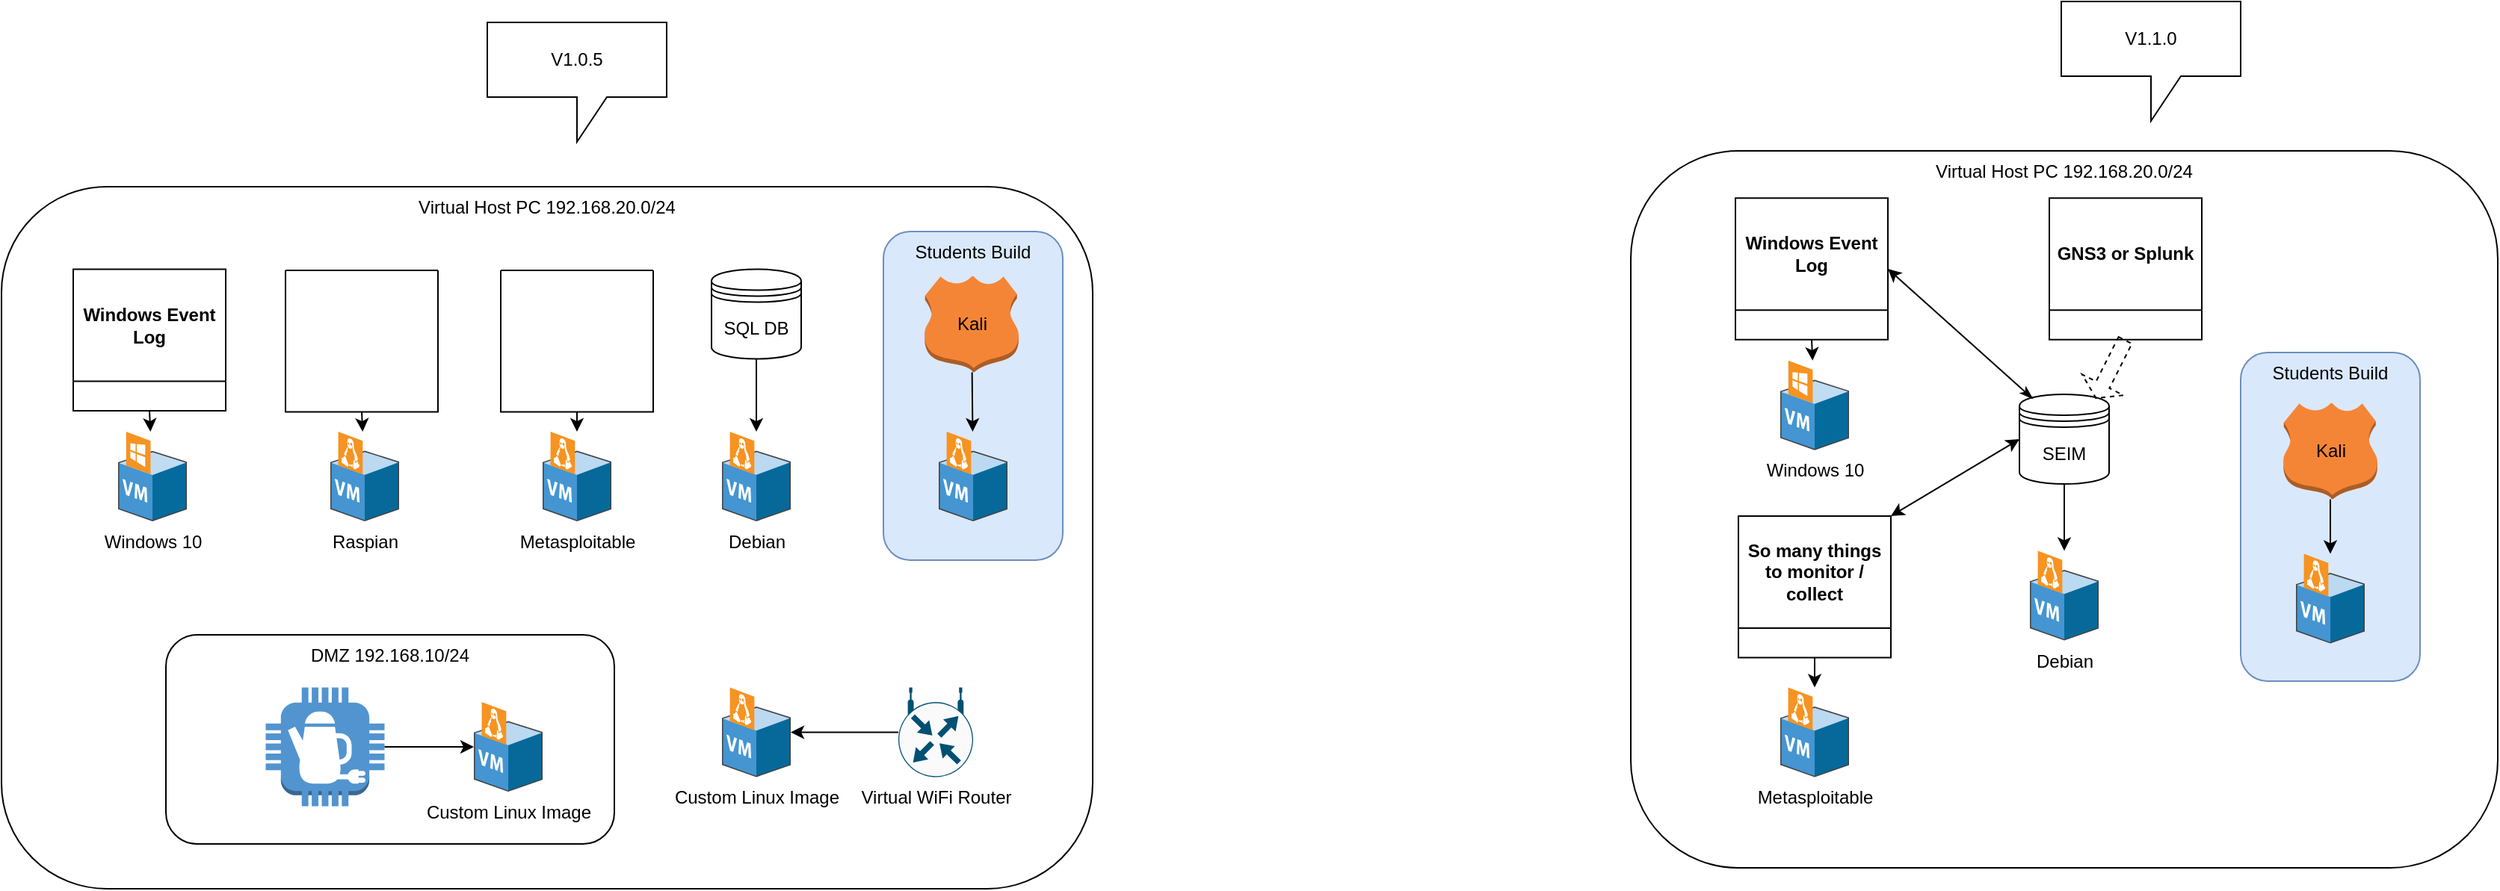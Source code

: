 <mxfile version="24.3.1" type="github">
  <diagram id="l8hXMBHkgcEJcSW0mbfh" name="Page-1">
    <mxGraphModel dx="736" dy="541" grid="1" gridSize="10" guides="1" tooltips="1" connect="1" arrows="1" fold="1" page="1" pageScale="1" pageWidth="1169" pageHeight="827" background="none" math="0" shadow="0">
      <root>
        <mxCell id="0" />
        <mxCell id="1" parent="0" />
        <mxCell id="lg6u2N_QulWBPJrrKfVZ-14" value="Virtual Host PC 192.168.20.0/24" style="rounded=1;whiteSpace=wrap;html=1;verticalAlign=top;" parent="1" vertex="1">
          <mxGeometry x="190" y="274" width="730" height="470" as="geometry" />
        </mxCell>
        <mxCell id="lg6u2N_QulWBPJrrKfVZ-9" value="Students Build" style="rounded=1;whiteSpace=wrap;html=1;verticalAlign=top;fillColor=#dae8fc;strokeColor=#6c8ebf;" parent="1" vertex="1">
          <mxGeometry x="780" y="304" width="120" height="220" as="geometry" />
        </mxCell>
        <mxCell id="lg6u2N_QulWBPJrrKfVZ-5" value="Debian" style="shadow=0;dashed=0;html=1;labelPosition=center;verticalLabelPosition=bottom;verticalAlign=top;align=center;outlineConnect=0;shape=mxgraph.veeam.3d.vm_linux;" parent="1" vertex="1">
          <mxGeometry x="672" y="438" width="46" height="60" as="geometry" />
        </mxCell>
        <mxCell id="lg6u2N_QulWBPJrrKfVZ-6" value="" style="shadow=0;dashed=0;html=1;labelPosition=center;verticalLabelPosition=bottom;verticalAlign=top;align=center;outlineConnect=0;shape=mxgraph.veeam.3d.vm_linux;" parent="1" vertex="1">
          <mxGeometry x="817" y="438" width="46" height="60" as="geometry" />
        </mxCell>
        <mxCell id="lg6u2N_QulWBPJrrKfVZ-8" value="Kali" style="outlineConnect=0;dashed=0;verticalLabelPosition=middle;verticalAlign=middle;align=center;html=1;shape=mxgraph.aws3.hosted_zone;fillColor=#F58536;gradientColor=none;labelPosition=center;" parent="1" vertex="1">
          <mxGeometry x="807.5" y="333.75" width="63" height="64.5" as="geometry" />
        </mxCell>
        <mxCell id="lg6u2N_QulWBPJrrKfVZ-15" value="Metasploitable" style="shadow=0;dashed=0;html=1;labelPosition=center;verticalLabelPosition=bottom;verticalAlign=top;align=center;outlineConnect=0;shape=mxgraph.veeam.3d.vm_linux;" parent="1" vertex="1">
          <mxGeometry x="552" y="438" width="46" height="60" as="geometry" />
        </mxCell>
        <mxCell id="lg6u2N_QulWBPJrrKfVZ-26" value="" style="endArrow=classic;html=1;rounded=0;" parent="1" source="lg6u2N_QulWBPJrrKfVZ-8" target="lg6u2N_QulWBPJrrKfVZ-6" edge="1">
          <mxGeometry width="50" height="50" relative="1" as="geometry">
            <mxPoint x="780" y="494" as="sourcePoint" />
            <mxPoint x="830" y="444" as="targetPoint" />
          </mxGeometry>
        </mxCell>
        <mxCell id="lg6u2N_QulWBPJrrKfVZ-30" value="Windows 10" style="shadow=0;dashed=0;html=1;labelPosition=center;verticalLabelPosition=bottom;verticalAlign=top;align=center;outlineConnect=0;shape=mxgraph.veeam.3d.vm_windows;" parent="1" vertex="1">
          <mxGeometry x="268" y="438" width="46" height="60" as="geometry" />
        </mxCell>
        <mxCell id="lg6u2N_QulWBPJrrKfVZ-35" value="Raspian" style="shadow=0;dashed=0;html=1;labelPosition=center;verticalLabelPosition=bottom;verticalAlign=top;align=center;outlineConnect=0;shape=mxgraph.veeam.3d.vm_linux;" parent="1" vertex="1">
          <mxGeometry x="410" y="438" width="46" height="60" as="geometry" />
        </mxCell>
        <mxCell id="lg6u2N_QulWBPJrrKfVZ-36" value="" style="endArrow=classic;html=1;rounded=0;exitX=0.5;exitY=1;exitDx=0;exitDy=0;" parent="1" source="lg6u2N_QulWBPJrrKfVZ-43" target="lg6u2N_QulWBPJrrKfVZ-35" edge="1">
          <mxGeometry width="50" height="50" relative="1" as="geometry">
            <mxPoint x="433" y="426" as="sourcePoint" />
            <mxPoint x="507" y="348.25" as="targetPoint" />
          </mxGeometry>
        </mxCell>
        <mxCell id="lg6u2N_QulWBPJrrKfVZ-38" value="" style="endArrow=classic;html=1;rounded=0;exitX=0.5;exitY=1;exitDx=0;exitDy=0;" parent="1" source="lg6u2N_QulWBPJrrKfVZ-42" target="lg6u2N_QulWBPJrrKfVZ-30" edge="1">
          <mxGeometry width="50" height="50" relative="1" as="geometry">
            <mxPoint x="291.309" y="422.8" as="sourcePoint" />
            <mxPoint x="830" y="444" as="targetPoint" />
          </mxGeometry>
        </mxCell>
        <mxCell id="lg6u2N_QulWBPJrrKfVZ-40" value="" style="endArrow=classic;html=1;rounded=0;exitX=0.5;exitY=1;exitDx=0;exitDy=0;" parent="1" source="lg6u2N_QulWBPJrrKfVZ-44" target="lg6u2N_QulWBPJrrKfVZ-15" edge="1">
          <mxGeometry width="50" height="50" relative="1" as="geometry">
            <mxPoint x="574.527" y="425.8" as="sourcePoint" />
            <mxPoint x="830" y="444" as="targetPoint" />
          </mxGeometry>
        </mxCell>
        <mxCell id="lg6u2N_QulWBPJrrKfVZ-42" value="Windows Event Log" style="swimlane;startSize=75;whiteSpace=wrap;verticalAlign=middle;labelPosition=center;verticalLabelPosition=middle;align=center;" parent="1" vertex="1">
          <mxGeometry x="238" y="329.25" width="102" height="94.75" as="geometry" />
        </mxCell>
        <mxCell id="lg6u2N_QulWBPJrrKfVZ-43" value="" style="swimlane;startSize=0;" parent="1" vertex="1">
          <mxGeometry x="380" y="330" width="102" height="94.75" as="geometry" />
        </mxCell>
        <mxCell id="lg6u2N_QulWBPJrrKfVZ-44" value="" style="swimlane;startSize=0;" parent="1" vertex="1">
          <mxGeometry x="524" y="330" width="102" height="94.75" as="geometry" />
        </mxCell>
        <mxCell id="lg6u2N_QulWBPJrrKfVZ-46" value="DMZ 192.168.10/24" style="rounded=1;whiteSpace=wrap;html=1;verticalAlign=top;fillColor=none;" parent="1" vertex="1">
          <mxGeometry x="300" y="574" width="300" height="140" as="geometry" />
        </mxCell>
        <mxCell id="lg6u2N_QulWBPJrrKfVZ-18" value="" style="outlineConnect=0;dashed=0;verticalLabelPosition=bottom;verticalAlign=top;align=center;html=1;shape=mxgraph.aws3.coffee_pot;fillColor=#5294CF;gradientColor=none;" parent="1" vertex="1">
          <mxGeometry x="366.75" y="609.25" width="79.5" height="79.5" as="geometry" />
        </mxCell>
        <mxCell id="lg6u2N_QulWBPJrrKfVZ-49" value="" style="edgeStyle=orthogonalEdgeStyle;rounded=0;orthogonalLoop=1;jettySize=auto;html=1;" parent="1" source="lg6u2N_QulWBPJrrKfVZ-48" target="lg6u2N_QulWBPJrrKfVZ-5" edge="1">
          <mxGeometry relative="1" as="geometry">
            <Array as="points" />
          </mxGeometry>
        </mxCell>
        <mxCell id="lg6u2N_QulWBPJrrKfVZ-48" value="SQL DB" style="shape=datastore;whiteSpace=wrap;html=1;" parent="1" vertex="1">
          <mxGeometry x="665" y="329.25" width="60" height="60" as="geometry" />
        </mxCell>
        <mxCell id="lg6u2N_QulWBPJrrKfVZ-50" value="Virtual WiFi Router" style="sketch=0;points=[[0.5,0,0],[1,0.5,0],[0.5,1,0],[0,0.5,0],[0.145,0.145,0],[0.856,0.145,0],[0.855,0.856,0],[0.145,0.855,0]];verticalLabelPosition=bottom;html=1;verticalAlign=top;aspect=fixed;align=center;pointerEvents=1;shape=mxgraph.cisco19.rect;prIcon=wireless_router;fillColor=#FAFAFA;strokeColor=#005073;labelPosition=center;" parent="1" vertex="1">
          <mxGeometry x="790" y="609.25" width="50" height="60" as="geometry" />
        </mxCell>
        <mxCell id="lg6u2N_QulWBPJrrKfVZ-51" value="Custom Linux Image" style="shadow=0;dashed=0;html=1;labelPosition=center;verticalLabelPosition=bottom;verticalAlign=top;align=center;outlineConnect=0;shape=mxgraph.veeam.3d.vm_linux;" parent="1" vertex="1">
          <mxGeometry x="506" y="619" width="46" height="60" as="geometry" />
        </mxCell>
        <mxCell id="lg6u2N_QulWBPJrrKfVZ-52" value="" style="endArrow=classic;html=1;rounded=0;" parent="1" source="lg6u2N_QulWBPJrrKfVZ-18" target="lg6u2N_QulWBPJrrKfVZ-51" edge="1">
          <mxGeometry width="50" height="50" relative="1" as="geometry">
            <mxPoint x="780" y="584" as="sourcePoint" />
            <mxPoint x="830" y="534" as="targetPoint" />
          </mxGeometry>
        </mxCell>
        <mxCell id="lg6u2N_QulWBPJrrKfVZ-53" value="Custom Linux Image" style="shadow=0;dashed=0;html=1;labelPosition=center;verticalLabelPosition=bottom;verticalAlign=top;align=center;outlineConnect=0;shape=mxgraph.veeam.3d.vm_linux;" parent="1" vertex="1">
          <mxGeometry x="672" y="609.25" width="46" height="60" as="geometry" />
        </mxCell>
        <mxCell id="lg6u2N_QulWBPJrrKfVZ-54" value="" style="endArrow=classic;html=1;rounded=0;exitX=0;exitY=0.5;exitDx=0;exitDy=0;exitPerimeter=0;" parent="1" source="lg6u2N_QulWBPJrrKfVZ-50" target="lg6u2N_QulWBPJrrKfVZ-53" edge="1">
          <mxGeometry width="50" height="50" relative="1" as="geometry">
            <mxPoint x="770" y="644" as="sourcePoint" />
            <mxPoint x="830" y="534" as="targetPoint" />
          </mxGeometry>
        </mxCell>
        <mxCell id="HJctW9A064tmooR44P-Z-25" value="Virtual Host PC 192.168.20.0/24" style="rounded=1;whiteSpace=wrap;html=1;verticalAlign=top;" vertex="1" parent="1">
          <mxGeometry x="1280" y="250" width="580" height="480" as="geometry" />
        </mxCell>
        <mxCell id="HJctW9A064tmooR44P-Z-26" value="Students Build" style="rounded=1;whiteSpace=wrap;html=1;verticalAlign=top;fillColor=#dae8fc;strokeColor=#6c8ebf;" vertex="1" parent="1">
          <mxGeometry x="1688" y="385" width="120" height="220" as="geometry" />
        </mxCell>
        <mxCell id="HJctW9A064tmooR44P-Z-27" value="Debian" style="shadow=0;dashed=0;html=1;labelPosition=center;verticalLabelPosition=bottom;verticalAlign=top;align=center;outlineConnect=0;shape=mxgraph.veeam.3d.vm_linux;" vertex="1" parent="1">
          <mxGeometry x="1547" y="517.75" width="46" height="60" as="geometry" />
        </mxCell>
        <mxCell id="HJctW9A064tmooR44P-Z-28" value="" style="shadow=0;dashed=0;html=1;labelPosition=center;verticalLabelPosition=bottom;verticalAlign=top;align=center;outlineConnect=0;shape=mxgraph.veeam.3d.vm_linux;" vertex="1" parent="1">
          <mxGeometry x="1725" y="519.75" width="46" height="60" as="geometry" />
        </mxCell>
        <mxCell id="HJctW9A064tmooR44P-Z-29" value="Kali" style="outlineConnect=0;dashed=0;verticalLabelPosition=middle;verticalAlign=middle;align=center;html=1;shape=mxgraph.aws3.hosted_zone;fillColor=#F58536;gradientColor=none;labelPosition=center;" vertex="1" parent="1">
          <mxGeometry x="1716.5" y="418.75" width="63" height="64.5" as="geometry" />
        </mxCell>
        <mxCell id="HJctW9A064tmooR44P-Z-30" value="Metasploitable" style="shadow=0;dashed=0;html=1;labelPosition=center;verticalLabelPosition=bottom;verticalAlign=top;align=center;outlineConnect=0;shape=mxgraph.veeam.3d.vm_linux;" vertex="1" parent="1">
          <mxGeometry x="1380" y="609.25" width="46" height="60" as="geometry" />
        </mxCell>
        <mxCell id="HJctW9A064tmooR44P-Z-31" value="" style="endArrow=classic;html=1;rounded=0;" edge="1" parent="1" source="HJctW9A064tmooR44P-Z-29" target="HJctW9A064tmooR44P-Z-28">
          <mxGeometry width="50" height="50" relative="1" as="geometry">
            <mxPoint x="1745" y="484" as="sourcePoint" />
            <mxPoint x="1795" y="434" as="targetPoint" />
          </mxGeometry>
        </mxCell>
        <mxCell id="HJctW9A064tmooR44P-Z-32" value="Windows 10" style="shadow=0;dashed=0;html=1;labelPosition=center;verticalLabelPosition=bottom;verticalAlign=top;align=center;outlineConnect=0;shape=mxgraph.veeam.3d.vm_windows;" vertex="1" parent="1">
          <mxGeometry x="1380" y="390.38" width="46" height="60" as="geometry" />
        </mxCell>
        <mxCell id="HJctW9A064tmooR44P-Z-35" value="" style="endArrow=classic;html=1;rounded=0;exitX=0.5;exitY=1;exitDx=0;exitDy=0;" edge="1" parent="1" source="HJctW9A064tmooR44P-Z-37" target="HJctW9A064tmooR44P-Z-32">
          <mxGeometry width="50" height="50" relative="1" as="geometry">
            <mxPoint x="1381.309" y="408.8" as="sourcePoint" />
            <mxPoint x="1920" y="430" as="targetPoint" />
          </mxGeometry>
        </mxCell>
        <mxCell id="HJctW9A064tmooR44P-Z-37" value="Windows Event Log" style="swimlane;startSize=75;whiteSpace=wrap;verticalAlign=middle;labelPosition=center;verticalLabelPosition=middle;align=center;" vertex="1" parent="1">
          <mxGeometry x="1350" y="281.63" width="102" height="94.75" as="geometry" />
        </mxCell>
        <mxCell id="HJctW9A064tmooR44P-Z-42" value="" style="edgeStyle=orthogonalEdgeStyle;rounded=0;orthogonalLoop=1;jettySize=auto;html=1;" edge="1" parent="1" source="HJctW9A064tmooR44P-Z-43" target="HJctW9A064tmooR44P-Z-27">
          <mxGeometry relative="1" as="geometry">
            <Array as="points" />
          </mxGeometry>
        </mxCell>
        <mxCell id="HJctW9A064tmooR44P-Z-43" value="SEIM" style="shape=datastore;whiteSpace=wrap;html=1;" vertex="1" parent="1">
          <mxGeometry x="1540" y="413" width="60" height="60" as="geometry" />
        </mxCell>
        <mxCell id="HJctW9A064tmooR44P-Z-50" value="V1.0.5" style="shape=callout;whiteSpace=wrap;html=1;perimeter=calloutPerimeter;" vertex="1" parent="1">
          <mxGeometry x="515" y="164" width="120" height="80" as="geometry" />
        </mxCell>
        <mxCell id="HJctW9A064tmooR44P-Z-51" value="V1.1.0" style="shape=callout;whiteSpace=wrap;html=1;perimeter=calloutPerimeter;" vertex="1" parent="1">
          <mxGeometry x="1568" y="150" width="120" height="80" as="geometry" />
        </mxCell>
        <mxCell id="HJctW9A064tmooR44P-Z-53" value="" style="endArrow=classic;html=1;rounded=0;exitX=0.5;exitY=1;exitDx=0;exitDy=0;" edge="1" parent="1" source="HJctW9A064tmooR44P-Z-54" target="HJctW9A064tmooR44P-Z-30">
          <mxGeometry width="50" height="50" relative="1" as="geometry">
            <mxPoint x="1495.309" y="558.8" as="sourcePoint" />
            <mxPoint x="1494" y="574" as="targetPoint" />
          </mxGeometry>
        </mxCell>
        <mxCell id="HJctW9A064tmooR44P-Z-54" value="So many things to monitor / collect" style="swimlane;startSize=75;whiteSpace=wrap;verticalAlign=middle;labelPosition=center;verticalLabelPosition=middle;align=center;" vertex="1" parent="1">
          <mxGeometry x="1352" y="494.5" width="102" height="94.75" as="geometry" />
        </mxCell>
        <mxCell id="HJctW9A064tmooR44P-Z-56" value="" style="endArrow=classic;html=1;rounded=0;entryX=1;entryY=0.5;entryDx=0;entryDy=0;exitX=0.15;exitY=0.05;exitDx=0;exitDy=0;exitPerimeter=0;startArrow=classicThin;startFill=1;" edge="1" parent="1" source="HJctW9A064tmooR44P-Z-43" target="HJctW9A064tmooR44P-Z-37">
          <mxGeometry width="50" height="50" relative="1" as="geometry">
            <mxPoint x="1540" y="410" as="sourcePoint" />
            <mxPoint x="1390" y="434" as="targetPoint" />
          </mxGeometry>
        </mxCell>
        <mxCell id="HJctW9A064tmooR44P-Z-57" value="" style="endArrow=classic;html=1;rounded=0;entryX=1;entryY=0;entryDx=0;entryDy=0;exitX=0;exitY=0.5;exitDx=0;exitDy=0;startArrow=classic;startFill=1;" edge="1" parent="1" source="HJctW9A064tmooR44P-Z-43" target="HJctW9A064tmooR44P-Z-54">
          <mxGeometry width="50" height="50" relative="1" as="geometry">
            <mxPoint x="1640" y="361" as="sourcePoint" />
            <mxPoint x="1440" y="373" as="targetPoint" />
          </mxGeometry>
        </mxCell>
        <mxCell id="HJctW9A064tmooR44P-Z-58" value="" style="endArrow=classic;html=1;rounded=0;exitX=0.5;exitY=1;exitDx=0;exitDy=0;entryX=0.85;entryY=0.05;entryDx=0;entryDy=0;entryPerimeter=0;shape=flexArrow;endSize=3;startSize=1;targetPerimeterSpacing=0;sourcePerimeterSpacing=0;dashed=1;" edge="1" parent="1" source="HJctW9A064tmooR44P-Z-59" target="HJctW9A064tmooR44P-Z-43">
          <mxGeometry width="50" height="50" relative="1" as="geometry">
            <mxPoint x="1550.309" y="431.17" as="sourcePoint" />
            <mxPoint x="1600" y="420" as="targetPoint" />
          </mxGeometry>
        </mxCell>
        <mxCell id="HJctW9A064tmooR44P-Z-59" value="GNS3 or Splunk" style="swimlane;startSize=75;whiteSpace=wrap;verticalAlign=middle;labelPosition=center;verticalLabelPosition=middle;align=center;" vertex="1" parent="1">
          <mxGeometry x="1560" y="281.63" width="102" height="94.75" as="geometry" />
        </mxCell>
      </root>
    </mxGraphModel>
  </diagram>
</mxfile>
